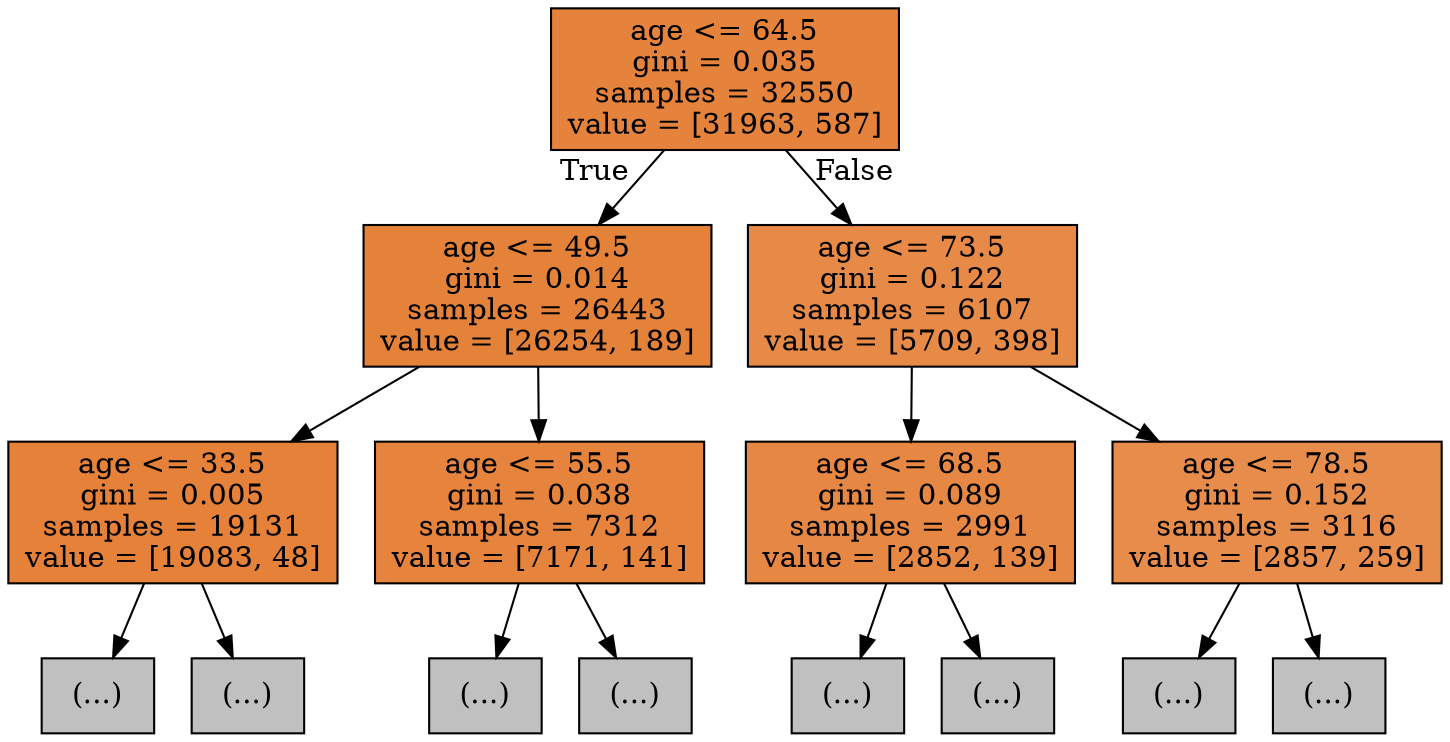 digraph Tree {
node [shape=box, style="filled", color="black"] ;
0 [label="age <= 64.5\ngini = 0.035\nsamples = 32550\nvalue = [31963, 587]", fillcolor="#e5833d"] ;
1 [label="age <= 49.5\ngini = 0.014\nsamples = 26443\nvalue = [26254, 189]", fillcolor="#e5823a"] ;
0 -> 1 [labeldistance=2.5, labelangle=45, headlabel="True"] ;
2 [label="age <= 33.5\ngini = 0.005\nsamples = 19131\nvalue = [19083, 48]", fillcolor="#e58139"] ;
1 -> 2 ;
3 [label="(...)", fillcolor="#C0C0C0"] ;
2 -> 3 ;
16 [label="(...)", fillcolor="#C0C0C0"] ;
2 -> 16 ;
47 [label="age <= 55.5\ngini = 0.038\nsamples = 7312\nvalue = [7171, 141]", fillcolor="#e6833d"] ;
1 -> 47 ;
48 [label="(...)", fillcolor="#C0C0C0"] ;
47 -> 48 ;
59 [label="(...)", fillcolor="#C0C0C0"] ;
47 -> 59 ;
76 [label="age <= 73.5\ngini = 0.122\nsamples = 6107\nvalue = [5709, 398]", fillcolor="#e78a47"] ;
0 -> 76 [labeldistance=2.5, labelangle=-45, headlabel="False"] ;
77 [label="age <= 68.5\ngini = 0.089\nsamples = 2991\nvalue = [2852, 139]", fillcolor="#e68743"] ;
76 -> 77 ;
78 [label="(...)", fillcolor="#C0C0C0"] ;
77 -> 78 ;
85 [label="(...)", fillcolor="#C0C0C0"] ;
77 -> 85 ;
94 [label="age <= 78.5\ngini = 0.152\nsamples = 3116\nvalue = [2857, 259]", fillcolor="#e78c4b"] ;
76 -> 94 ;
95 [label="(...)", fillcolor="#C0C0C0"] ;
94 -> 95 ;
104 [label="(...)", fillcolor="#C0C0C0"] ;
94 -> 104 ;
}